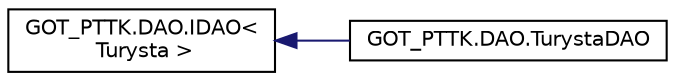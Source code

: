 digraph "Graficzna hierarchia klas"
{
 // INTERACTIVE_SVG=YES
  edge [fontname="Helvetica",fontsize="10",labelfontname="Helvetica",labelfontsize="10"];
  node [fontname="Helvetica",fontsize="10",shape=record];
  rankdir="LR";
  Node0 [label="GOT_PTTK.DAO.IDAO\<\l Turysta \>",height=0.2,width=0.4,color="black", fillcolor="white", style="filled",URL="$interface_g_o_t___p_t_t_k_1_1_d_a_o_1_1_i_d_a_o.html"];
  Node0 -> Node1 [dir="back",color="midnightblue",fontsize="10",style="solid",fontname="Helvetica"];
  Node1 [label="GOT_PTTK.DAO.TurystaDAO",height=0.2,width=0.4,color="black", fillcolor="white", style="filled",URL="$class_g_o_t___p_t_t_k_1_1_d_a_o_1_1_turysta_d_a_o.html"];
}

